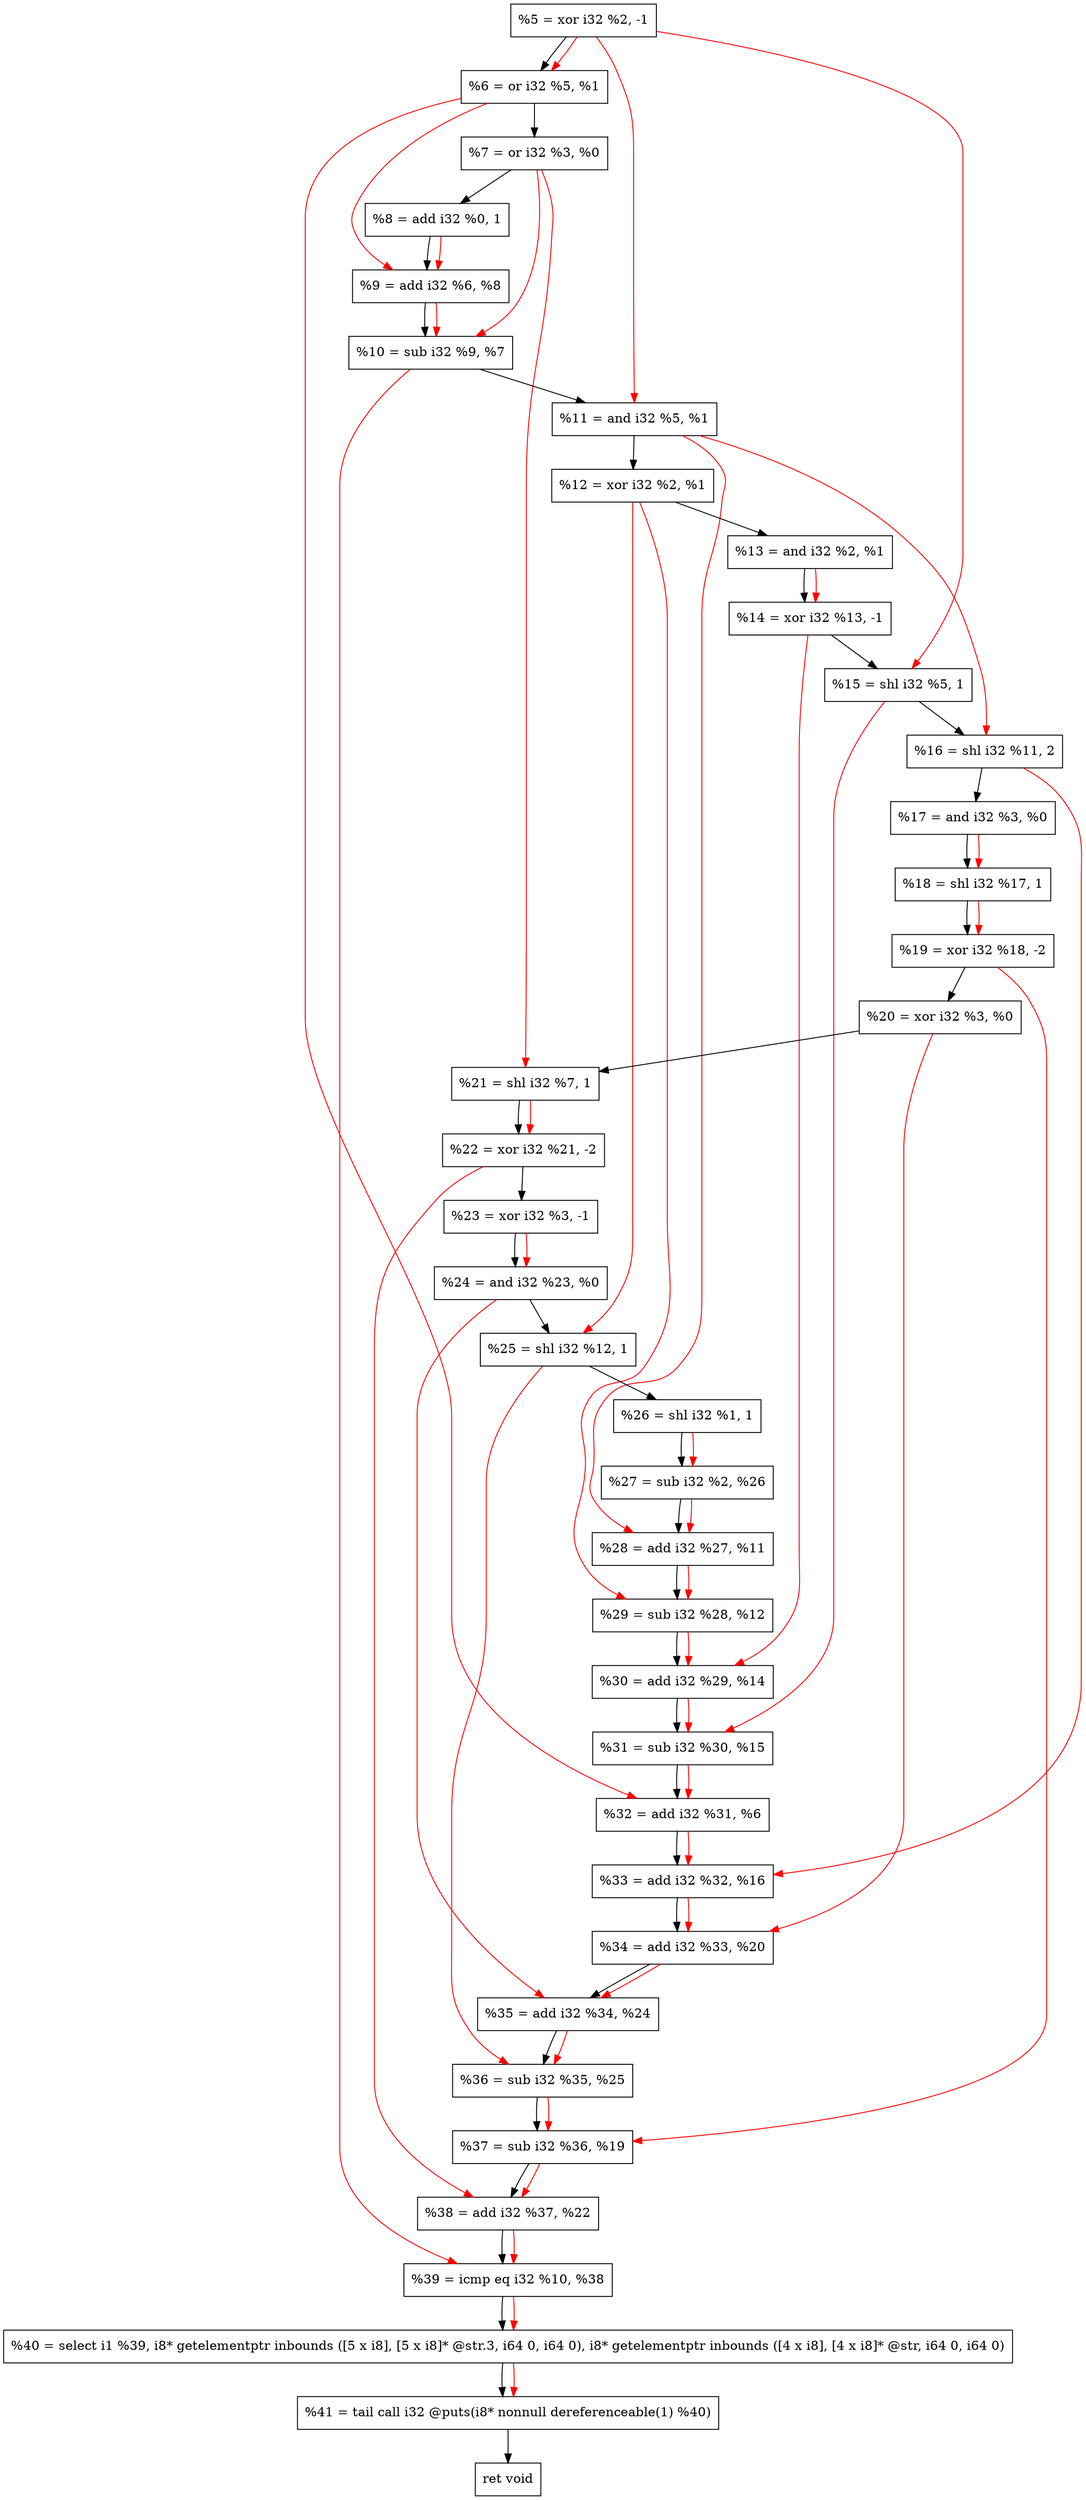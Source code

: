 digraph "DFG for'crackme' function" {
	Node0x10c9030[shape=record, label="  %5 = xor i32 %2, -1"];
	Node0x10c90a0[shape=record, label="  %6 = or i32 %5, %1"];
	Node0x10c9110[shape=record, label="  %7 = or i32 %3, %0"];
	Node0x10c91b0[shape=record, label="  %8 = add i32 %0, 1"];
	Node0x10c9220[shape=record, label="  %9 = add i32 %6, %8"];
	Node0x10c9290[shape=record, label="  %10 = sub i32 %9, %7"];
	Node0x10c9300[shape=record, label="  %11 = and i32 %5, %1"];
	Node0x10c9370[shape=record, label="  %12 = xor i32 %2, %1"];
	Node0x10c93e0[shape=record, label="  %13 = and i32 %2, %1"];
	Node0x10c9450[shape=record, label="  %14 = xor i32 %13, -1"];
	Node0x10c94c0[shape=record, label="  %15 = shl i32 %5, 1"];
	Node0x10c9560[shape=record, label="  %16 = shl i32 %11, 2"];
	Node0x10c95d0[shape=record, label="  %17 = and i32 %3, %0"];
	Node0x10c9640[shape=record, label="  %18 = shl i32 %17, 1"];
	Node0x10c96e0[shape=record, label="  %19 = xor i32 %18, -2"];
	Node0x10c9750[shape=record, label="  %20 = xor i32 %3, %0"];
	Node0x10c97c0[shape=record, label="  %21 = shl i32 %7, 1"];
	Node0x10c9830[shape=record, label="  %22 = xor i32 %21, -2"];
	Node0x10c98a0[shape=record, label="  %23 = xor i32 %3, -1"];
	Node0x10c9910[shape=record, label="  %24 = and i32 %23, %0"];
	Node0x10c9980[shape=record, label="  %25 = shl i32 %12, 1"];
	Node0x10c99f0[shape=record, label="  %26 = shl i32 %1, 1"];
	Node0x10c9a60[shape=record, label="  %27 = sub i32 %2, %26"];
	Node0x10c9ad0[shape=record, label="  %28 = add i32 %27, %11"];
	Node0x10c9b40[shape=record, label="  %29 = sub i32 %28, %12"];
	Node0x10c9bb0[shape=record, label="  %30 = add i32 %29, %14"];
	Node0x10c9c20[shape=record, label="  %31 = sub i32 %30, %15"];
	Node0x10c9c90[shape=record, label="  %32 = add i32 %31, %6"];
	Node0x10c9f10[shape=record, label="  %33 = add i32 %32, %16"];
	Node0x10c9f80[shape=record, label="  %34 = add i32 %33, %20"];
	Node0x10c9ff0[shape=record, label="  %35 = add i32 %34, %24"];
	Node0x10ca060[shape=record, label="  %36 = sub i32 %35, %25"];
	Node0x10ca0d0[shape=record, label="  %37 = sub i32 %36, %19"];
	Node0x10ca140[shape=record, label="  %38 = add i32 %37, %22"];
	Node0x10ca1b0[shape=record, label="  %39 = icmp eq i32 %10, %38"];
	Node0x1069268[shape=record, label="  %40 = select i1 %39, i8* getelementptr inbounds ([5 x i8], [5 x i8]* @str.3, i64 0, i64 0), i8* getelementptr inbounds ([4 x i8], [4 x i8]* @str, i64 0, i64 0)"];
	Node0x10ca650[shape=record, label="  %41 = tail call i32 @puts(i8* nonnull dereferenceable(1) %40)"];
	Node0x10ca6a0[shape=record, label="  ret void"];
	Node0x10c9030 -> Node0x10c90a0;
	Node0x10c90a0 -> Node0x10c9110;
	Node0x10c9110 -> Node0x10c91b0;
	Node0x10c91b0 -> Node0x10c9220;
	Node0x10c9220 -> Node0x10c9290;
	Node0x10c9290 -> Node0x10c9300;
	Node0x10c9300 -> Node0x10c9370;
	Node0x10c9370 -> Node0x10c93e0;
	Node0x10c93e0 -> Node0x10c9450;
	Node0x10c9450 -> Node0x10c94c0;
	Node0x10c94c0 -> Node0x10c9560;
	Node0x10c9560 -> Node0x10c95d0;
	Node0x10c95d0 -> Node0x10c9640;
	Node0x10c9640 -> Node0x10c96e0;
	Node0x10c96e0 -> Node0x10c9750;
	Node0x10c9750 -> Node0x10c97c0;
	Node0x10c97c0 -> Node0x10c9830;
	Node0x10c9830 -> Node0x10c98a0;
	Node0x10c98a0 -> Node0x10c9910;
	Node0x10c9910 -> Node0x10c9980;
	Node0x10c9980 -> Node0x10c99f0;
	Node0x10c99f0 -> Node0x10c9a60;
	Node0x10c9a60 -> Node0x10c9ad0;
	Node0x10c9ad0 -> Node0x10c9b40;
	Node0x10c9b40 -> Node0x10c9bb0;
	Node0x10c9bb0 -> Node0x10c9c20;
	Node0x10c9c20 -> Node0x10c9c90;
	Node0x10c9c90 -> Node0x10c9f10;
	Node0x10c9f10 -> Node0x10c9f80;
	Node0x10c9f80 -> Node0x10c9ff0;
	Node0x10c9ff0 -> Node0x10ca060;
	Node0x10ca060 -> Node0x10ca0d0;
	Node0x10ca0d0 -> Node0x10ca140;
	Node0x10ca140 -> Node0x10ca1b0;
	Node0x10ca1b0 -> Node0x1069268;
	Node0x1069268 -> Node0x10ca650;
	Node0x10ca650 -> Node0x10ca6a0;
edge [color=red]
	Node0x10c9030 -> Node0x10c90a0;
	Node0x10c90a0 -> Node0x10c9220;
	Node0x10c91b0 -> Node0x10c9220;
	Node0x10c9220 -> Node0x10c9290;
	Node0x10c9110 -> Node0x10c9290;
	Node0x10c9030 -> Node0x10c9300;
	Node0x10c93e0 -> Node0x10c9450;
	Node0x10c9030 -> Node0x10c94c0;
	Node0x10c9300 -> Node0x10c9560;
	Node0x10c95d0 -> Node0x10c9640;
	Node0x10c9640 -> Node0x10c96e0;
	Node0x10c9110 -> Node0x10c97c0;
	Node0x10c97c0 -> Node0x10c9830;
	Node0x10c98a0 -> Node0x10c9910;
	Node0x10c9370 -> Node0x10c9980;
	Node0x10c99f0 -> Node0x10c9a60;
	Node0x10c9a60 -> Node0x10c9ad0;
	Node0x10c9300 -> Node0x10c9ad0;
	Node0x10c9ad0 -> Node0x10c9b40;
	Node0x10c9370 -> Node0x10c9b40;
	Node0x10c9b40 -> Node0x10c9bb0;
	Node0x10c9450 -> Node0x10c9bb0;
	Node0x10c9bb0 -> Node0x10c9c20;
	Node0x10c94c0 -> Node0x10c9c20;
	Node0x10c9c20 -> Node0x10c9c90;
	Node0x10c90a0 -> Node0x10c9c90;
	Node0x10c9c90 -> Node0x10c9f10;
	Node0x10c9560 -> Node0x10c9f10;
	Node0x10c9f10 -> Node0x10c9f80;
	Node0x10c9750 -> Node0x10c9f80;
	Node0x10c9f80 -> Node0x10c9ff0;
	Node0x10c9910 -> Node0x10c9ff0;
	Node0x10c9ff0 -> Node0x10ca060;
	Node0x10c9980 -> Node0x10ca060;
	Node0x10ca060 -> Node0x10ca0d0;
	Node0x10c96e0 -> Node0x10ca0d0;
	Node0x10ca0d0 -> Node0x10ca140;
	Node0x10c9830 -> Node0x10ca140;
	Node0x10c9290 -> Node0x10ca1b0;
	Node0x10ca140 -> Node0x10ca1b0;
	Node0x10ca1b0 -> Node0x1069268;
	Node0x1069268 -> Node0x10ca650;
}
